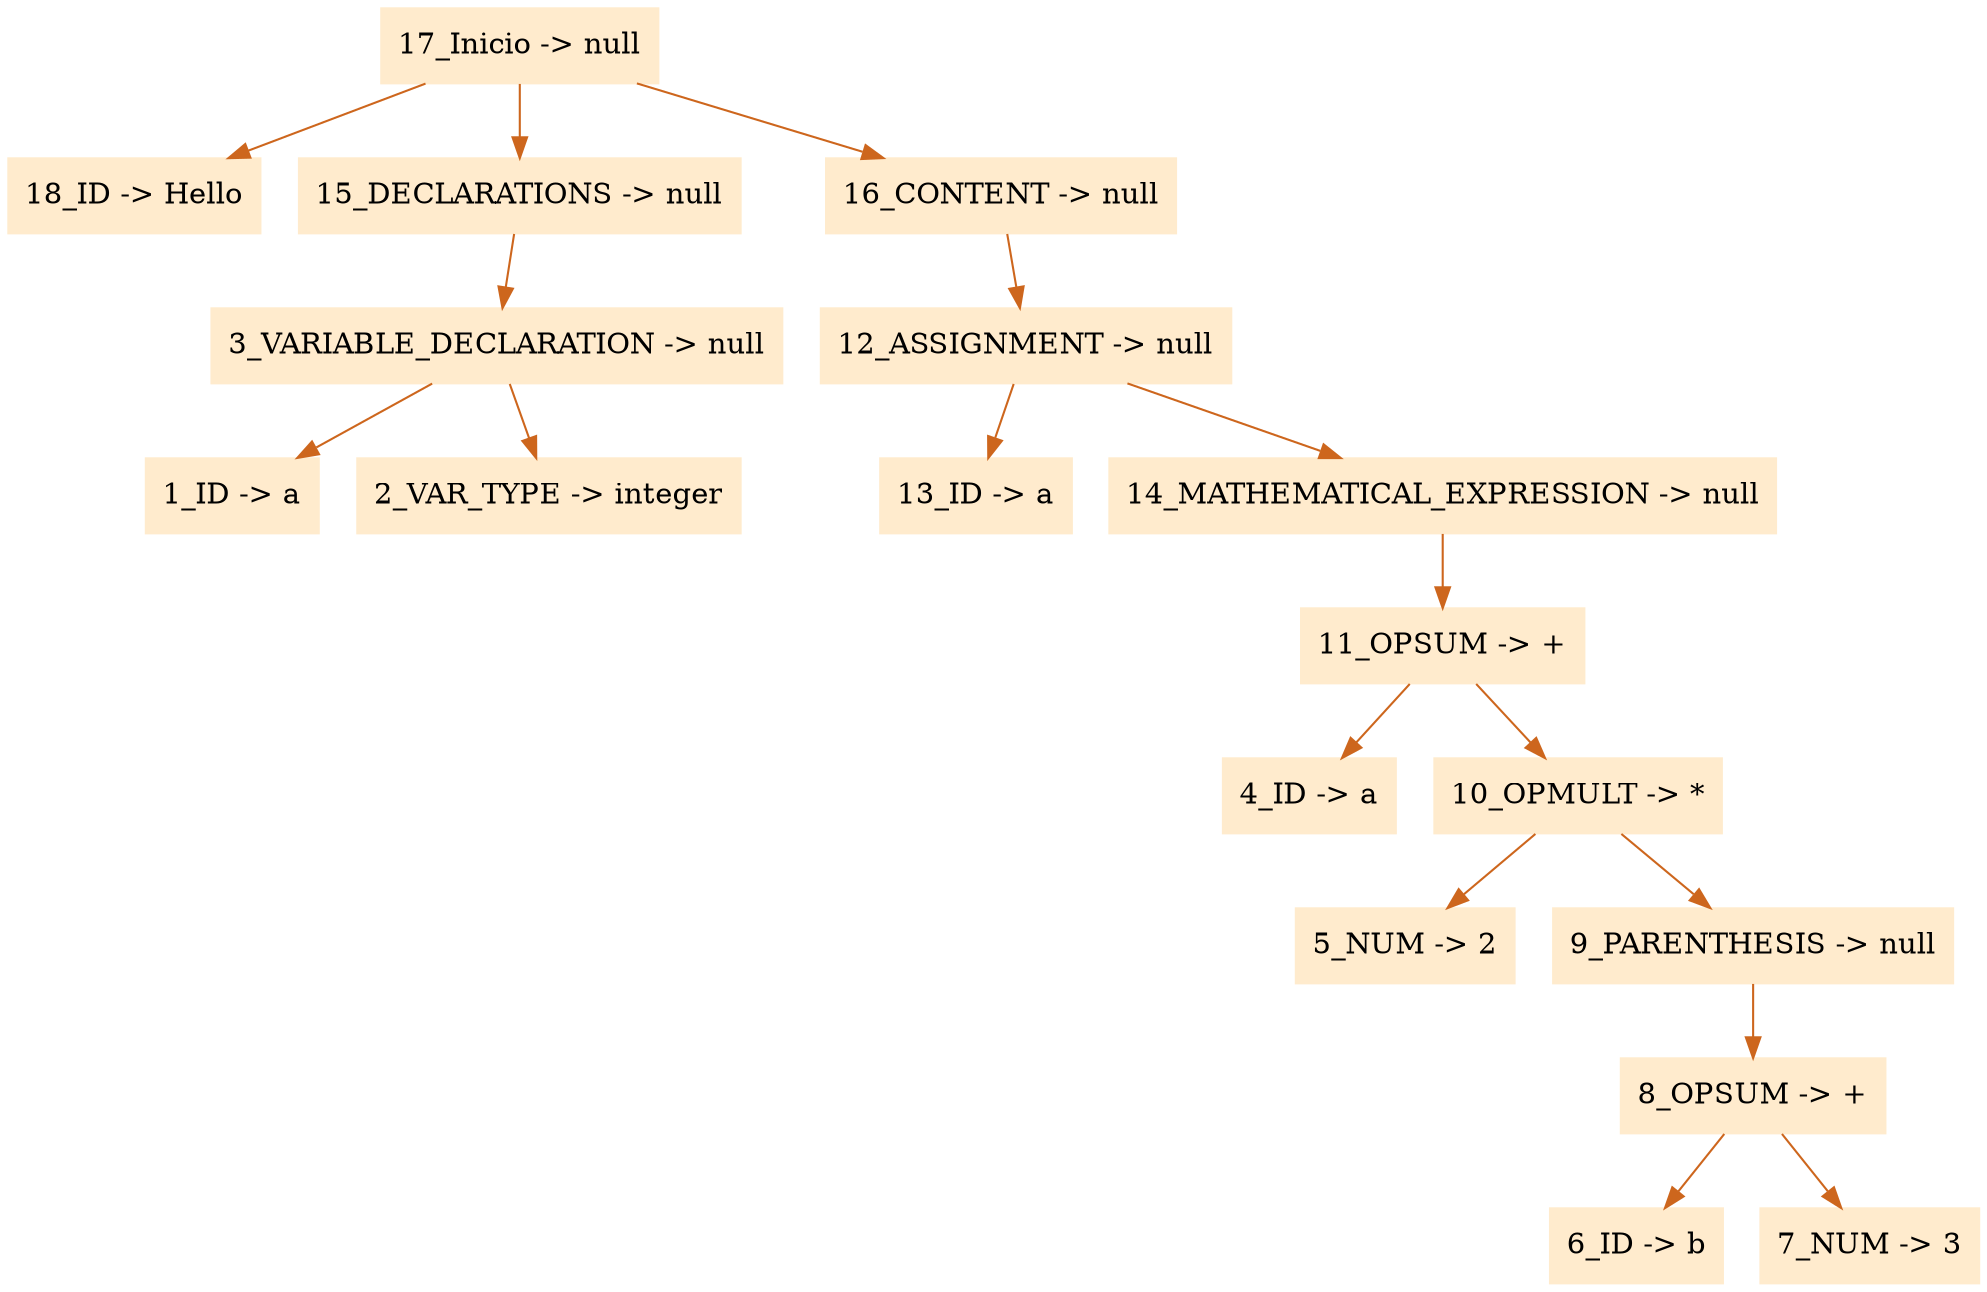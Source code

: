 digraph G {node[shape=box, style=filled, color=blanchedalmond]; edge[color=chocolate3];rankdir=UD 

"17_Inicio -> null"->"18_ID -> Hello"
"17_Inicio -> null"->"15_DECLARATIONS -> null"
"15_DECLARATIONS -> null"->"3_VARIABLE_DECLARATION -> null"
"3_VARIABLE_DECLARATION -> null"->"1_ID -> a"
"3_VARIABLE_DECLARATION -> null"->"2_VAR_TYPE -> integer"
"17_Inicio -> null"->"16_CONTENT -> null"
"16_CONTENT -> null"->"12_ASSIGNMENT -> null"
"12_ASSIGNMENT -> null"->"13_ID -> a"
"12_ASSIGNMENT -> null"->"14_MATHEMATICAL_EXPRESSION -> null"
"14_MATHEMATICAL_EXPRESSION -> null"->"11_OPSUM -> +"
"11_OPSUM -> +"->"4_ID -> a"
"11_OPSUM -> +"->"10_OPMULT -> *"
"10_OPMULT -> *"->"5_NUM -> 2"
"10_OPMULT -> *"->"9_PARENTHESIS -> null"
"9_PARENTHESIS -> null"->"8_OPSUM -> +"
"8_OPSUM -> +"->"6_ID -> b"
"8_OPSUM -> +"->"7_NUM -> 3"


}
